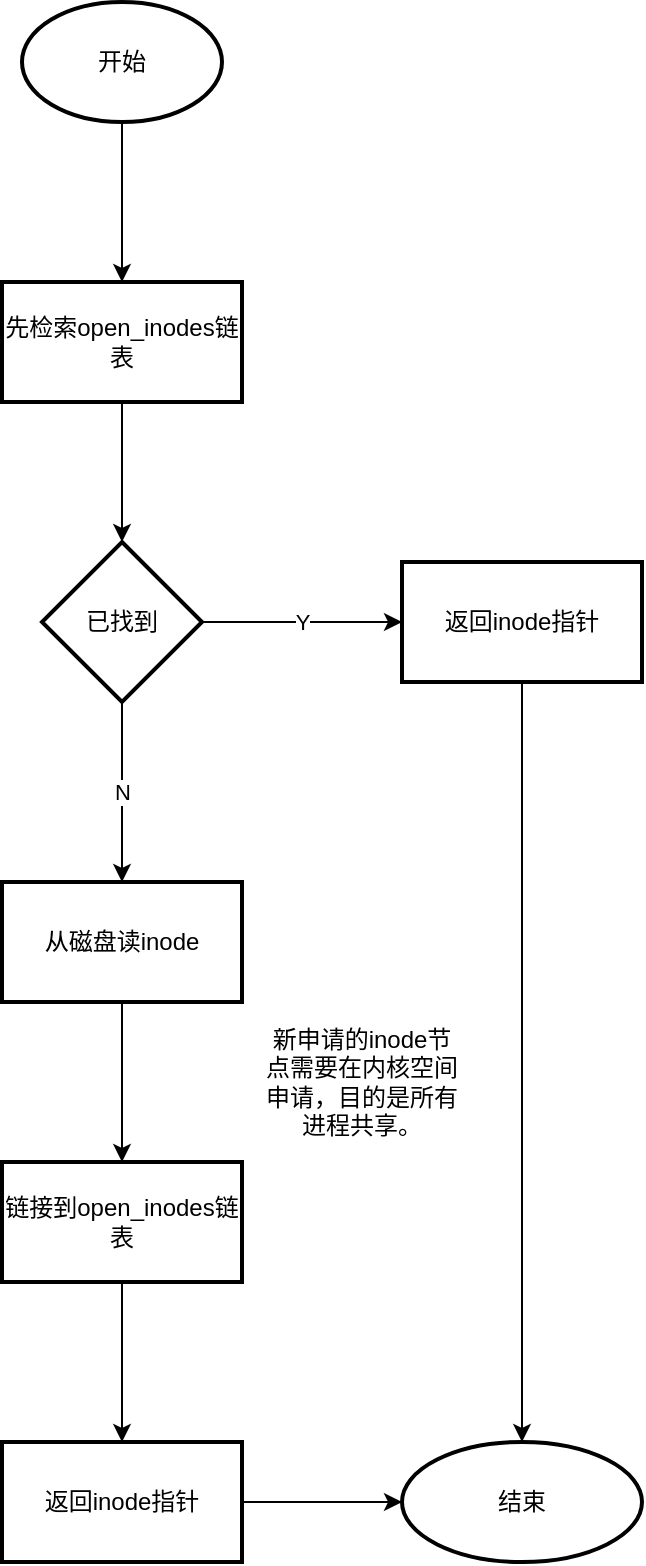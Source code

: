<mxfile>
    <diagram id="CMEOy8UuN6_TeFY04kTR" name="inode_open">
        <mxGraphModel dx="714" dy="567" grid="0" gridSize="10" guides="1" tooltips="1" connect="1" arrows="1" fold="1" page="1" pageScale="1" pageWidth="3300" pageHeight="4681" math="0" shadow="0">
            <root>
                <mxCell id="0"/>
                <mxCell id="1" parent="0"/>
                <mxCell id="2" value="" style="edgeStyle=none;html=1;" parent="1" source="3" target="5" edge="1">
                    <mxGeometry relative="1" as="geometry"/>
                </mxCell>
                <mxCell id="3" value="开始" style="strokeWidth=2;html=1;shape=mxgraph.flowchart.start_1;whiteSpace=wrap;" parent="1" vertex="1">
                    <mxGeometry x="100" y="30" width="100" height="60" as="geometry"/>
                </mxCell>
                <mxCell id="4" value="" style="edgeStyle=none;html=1;" parent="1" source="5" target="8" edge="1">
                    <mxGeometry relative="1" as="geometry"/>
                </mxCell>
                <mxCell id="5" value="先检索open_inodes链表" style="whiteSpace=wrap;html=1;strokeWidth=2;" parent="1" vertex="1">
                    <mxGeometry x="90" y="170" width="120" height="60" as="geometry"/>
                </mxCell>
                <mxCell id="6" value="Y" style="edgeStyle=none;html=1;" parent="1" source="8" target="10" edge="1">
                    <mxGeometry relative="1" as="geometry"/>
                </mxCell>
                <mxCell id="7" value="N" style="edgeStyle=none;html=1;" parent="1" source="8" target="12" edge="1">
                    <mxGeometry relative="1" as="geometry"/>
                </mxCell>
                <mxCell id="8" value="已找到" style="rhombus;whiteSpace=wrap;html=1;strokeWidth=2;" parent="1" vertex="1">
                    <mxGeometry x="110" y="300" width="80" height="80" as="geometry"/>
                </mxCell>
                <mxCell id="9" style="edgeStyle=none;html=1;" parent="1" source="10" target="17" edge="1">
                    <mxGeometry relative="1" as="geometry"/>
                </mxCell>
                <mxCell id="10" value="返回inode指针" style="whiteSpace=wrap;html=1;strokeWidth=2;" parent="1" vertex="1">
                    <mxGeometry x="290" y="310" width="120" height="60" as="geometry"/>
                </mxCell>
                <mxCell id="11" value="" style="edgeStyle=none;html=1;" parent="1" source="12" target="14" edge="1">
                    <mxGeometry relative="1" as="geometry"/>
                </mxCell>
                <mxCell id="12" value="从磁盘读inode" style="whiteSpace=wrap;html=1;strokeWidth=2;" parent="1" vertex="1">
                    <mxGeometry x="90" y="470" width="120" height="60" as="geometry"/>
                </mxCell>
                <mxCell id="13" value="" style="edgeStyle=none;html=1;" parent="1" source="14" target="16" edge="1">
                    <mxGeometry relative="1" as="geometry"/>
                </mxCell>
                <mxCell id="14" value="链接到open_inodes链表" style="whiteSpace=wrap;html=1;strokeWidth=2;" parent="1" vertex="1">
                    <mxGeometry x="90" y="610" width="120" height="60" as="geometry"/>
                </mxCell>
                <mxCell id="15" value="" style="edgeStyle=none;html=1;" parent="1" source="16" target="17" edge="1">
                    <mxGeometry relative="1" as="geometry"/>
                </mxCell>
                <mxCell id="16" value="返回inode指针" style="whiteSpace=wrap;html=1;strokeWidth=2;" parent="1" vertex="1">
                    <mxGeometry x="90" y="750" width="120" height="60" as="geometry"/>
                </mxCell>
                <mxCell id="17" value="结束" style="ellipse;whiteSpace=wrap;html=1;strokeWidth=2;" parent="1" vertex="1">
                    <mxGeometry x="290" y="750" width="120" height="60" as="geometry"/>
                </mxCell>
                <mxCell id="18" value="新申请的inode节点需要在内核空间申请，目的是所有进程共享。" style="text;html=1;strokeColor=none;fillColor=none;align=center;verticalAlign=middle;whiteSpace=wrap;rounded=0;" parent="1" vertex="1">
                    <mxGeometry x="220" y="490" width="100" height="160" as="geometry"/>
                </mxCell>
            </root>
        </mxGraphModel>
    </diagram>
    <diagram id="10CW3tefhIZZF5n-_TRo" name="inode_sync">
        <mxGraphModel dx="714" dy="567" grid="1" gridSize="10" guides="1" tooltips="1" connect="1" arrows="1" fold="1" page="1" pageScale="1" pageWidth="3300" pageHeight="4681" math="0" shadow="0">
            <root>
                <mxCell id="6rgz0jIkckmuSkoaB_ld-0"/>
                <mxCell id="6rgz0jIkckmuSkoaB_ld-1" parent="6rgz0jIkckmuSkoaB_ld-0"/>
                <mxCell id="6rgz0jIkckmuSkoaB_ld-2" value="" style="edgeStyle=none;html=1;" parent="6rgz0jIkckmuSkoaB_ld-1" source="6rgz0jIkckmuSkoaB_ld-3" target="6rgz0jIkckmuSkoaB_ld-6" edge="1">
                    <mxGeometry relative="1" as="geometry"/>
                </mxCell>
                <mxCell id="6rgz0jIkckmuSkoaB_ld-3" value="开始" style="strokeWidth=2;html=1;shape=mxgraph.flowchart.start_1;whiteSpace=wrap;" parent="6rgz0jIkckmuSkoaB_ld-1" vertex="1">
                    <mxGeometry x="90" y="80" width="100" height="60" as="geometry"/>
                </mxCell>
                <mxCell id="6rgz0jIkckmuSkoaB_ld-4" value="功能：将inode更新到分区的inode_table相应位置" style="text;html=1;strokeColor=none;fillColor=none;align=center;verticalAlign=middle;whiteSpace=wrap;rounded=0;" parent="6rgz0jIkckmuSkoaB_ld-1" vertex="1">
                    <mxGeometry x="80" y="30" width="380" height="30" as="geometry"/>
                </mxCell>
                <mxCell id="6rgz0jIkckmuSkoaB_ld-5" value="" style="edgeStyle=none;html=1;" parent="6rgz0jIkckmuSkoaB_ld-1" source="6rgz0jIkckmuSkoaB_ld-6" target="6rgz0jIkckmuSkoaB_ld-8" edge="1">
                    <mxGeometry relative="1" as="geometry"/>
                </mxCell>
                <mxCell id="6rgz0jIkckmuSkoaB_ld-6" value="定位inode位置" style="whiteSpace=wrap;html=1;strokeWidth=2;" parent="6rgz0jIkckmuSkoaB_ld-1" vertex="1">
                    <mxGeometry x="80" y="180" width="120" height="60" as="geometry"/>
                </mxCell>
                <mxCell id="6rgz0jIkckmuSkoaB_ld-7" value="" style="edgeStyle=none;html=1;" parent="6rgz0jIkckmuSkoaB_ld-1" source="6rgz0jIkckmuSkoaB_ld-8" target="6rgz0jIkckmuSkoaB_ld-11" edge="1">
                    <mxGeometry relative="1" as="geometry"/>
                </mxCell>
                <mxCell id="6rgz0jIkckmuSkoaB_ld-8" value="写入的inode部分成员要清零" style="whiteSpace=wrap;html=1;strokeWidth=2;" parent="6rgz0jIkckmuSkoaB_ld-1" vertex="1">
                    <mxGeometry x="80" y="280" width="120" height="60" as="geometry"/>
                </mxCell>
                <mxCell id="6rgz0jIkckmuSkoaB_ld-10" value="" style="edgeStyle=none;html=1;" parent="6rgz0jIkckmuSkoaB_ld-1" source="6rgz0jIkckmuSkoaB_ld-11" target="6rgz0jIkckmuSkoaB_ld-13" edge="1">
                    <mxGeometry relative="1" as="geometry"/>
                </mxCell>
                <mxCell id="6rgz0jIkckmuSkoaB_ld-11" value="读入inode所在扇区" style="whiteSpace=wrap;html=1;strokeWidth=2;" parent="6rgz0jIkckmuSkoaB_ld-1" vertex="1">
                    <mxGeometry x="80" y="380" width="120" height="60" as="geometry"/>
                </mxCell>
                <mxCell id="6rgz0jIkckmuSkoaB_ld-12" value="" style="edgeStyle=none;html=1;" parent="6rgz0jIkckmuSkoaB_ld-1" source="6rgz0jIkckmuSkoaB_ld-13" target="6rgz0jIkckmuSkoaB_ld-15" edge="1">
                    <mxGeometry relative="1" as="geometry"/>
                </mxCell>
                <mxCell id="6rgz0jIkckmuSkoaB_ld-13" value="修改数据" style="whiteSpace=wrap;html=1;strokeWidth=2;" parent="6rgz0jIkckmuSkoaB_ld-1" vertex="1">
                    <mxGeometry x="80" y="480" width="120" height="60" as="geometry"/>
                </mxCell>
                <mxCell id="6rgz0jIkckmuSkoaB_ld-14" value="" style="edgeStyle=none;html=1;" parent="6rgz0jIkckmuSkoaB_ld-1" source="6rgz0jIkckmuSkoaB_ld-15" target="6rgz0jIkckmuSkoaB_ld-16" edge="1">
                    <mxGeometry relative="1" as="geometry"/>
                </mxCell>
                <mxCell id="6rgz0jIkckmuSkoaB_ld-15" value="重新写回" style="whiteSpace=wrap;html=1;strokeWidth=2;" parent="6rgz0jIkckmuSkoaB_ld-1" vertex="1">
                    <mxGeometry x="80" y="580" width="120" height="60" as="geometry"/>
                </mxCell>
                <mxCell id="6rgz0jIkckmuSkoaB_ld-16" value="结束" style="ellipse;whiteSpace=wrap;html=1;strokeWidth=2;" parent="6rgz0jIkckmuSkoaB_ld-1" vertex="1">
                    <mxGeometry x="80" y="680" width="120" height="60" as="geometry"/>
                </mxCell>
            </root>
        </mxGraphModel>
    </diagram>
    <diagram id="E0sRRDDywEszPI604GjF" name="inode_release">
        <mxGraphModel dx="714" dy="5248" grid="0" gridSize="10" guides="1" tooltips="1" connect="1" arrows="1" fold="1" page="1" pageScale="1" pageWidth="3300" pageHeight="4681" math="0" shadow="0">
            <root>
                <mxCell id="FovIY36lLXxFzwl70lYe-0"/>
                <mxCell id="FovIY36lLXxFzwl70lYe-1" parent="FovIY36lLXxFzwl70lYe-0"/>
                <mxCell id="FovIY36lLXxFzwl70lYe-4" value="" style="edgeStyle=none;html=1;fontStyle=1" edge="1" parent="FovIY36lLXxFzwl70lYe-1" source="FovIY36lLXxFzwl70lYe-2" target="FovIY36lLXxFzwl70lYe-3">
                    <mxGeometry relative="1" as="geometry"/>
                </mxCell>
                <mxCell id="FovIY36lLXxFzwl70lYe-2" value="开始" style="strokeWidth=2;html=1;shape=mxgraph.flowchart.start_1;whiteSpace=wrap;fontStyle=1" vertex="1" parent="FovIY36lLXxFzwl70lYe-1">
                    <mxGeometry x="180" y="40" width="100" height="60" as="geometry"/>
                </mxCell>
                <mxCell id="FovIY36lLXxFzwl70lYe-7" value="" style="edgeStyle=none;html=1;fontStyle=1" edge="1" parent="FovIY36lLXxFzwl70lYe-1" source="FovIY36lLXxFzwl70lYe-3" target="FovIY36lLXxFzwl70lYe-6">
                    <mxGeometry relative="1" as="geometry"/>
                </mxCell>
                <mxCell id="FovIY36lLXxFzwl70lYe-3" value="获得目标inode指针" style="whiteSpace=wrap;html=1;strokeWidth=2;fontStyle=1" vertex="1" parent="FovIY36lLXxFzwl70lYe-1">
                    <mxGeometry x="170" y="130" width="120" height="60" as="geometry"/>
                </mxCell>
                <mxCell id="FovIY36lLXxFzwl70lYe-5" value="&#10;&#10;&lt;div style=&quot;color: rgb(51, 51, 51); background-color: rgb(245, 245, 245); font-family: consolas, &amp;quot;courier new&amp;quot;, monospace; font-weight: normal; font-size: 14px; line-height: 19px;&quot;&gt;&lt;div&gt;&lt;span style=&quot;color: #7a3e9d ; font-weight: bold&quot;&gt;int32_t&lt;/span&gt;&lt;span style=&quot;color: #333333&quot;&gt; &lt;/span&gt;&lt;span style=&quot;color: #aa3731 ; font-weight: bold&quot;&gt;inode_release&lt;/span&gt;&lt;span style=&quot;color: #777777&quot;&gt;(&lt;/span&gt;&lt;span style=&quot;color: #7a3e9d&quot;&gt;struct&lt;/span&gt;&lt;span style=&quot;color: #333333&quot;&gt; &lt;/span&gt;&lt;span style=&quot;color: #7a3e9d ; font-weight: bold&quot;&gt;partition&lt;/span&gt;&lt;span style=&quot;color: #333333&quot;&gt; &lt;/span&gt;&lt;span style=&quot;color: #777777&quot;&gt;*&lt;/span&gt;&lt;span style=&quot;color: #7a3e9d&quot;&gt;part&lt;/span&gt;&lt;span style=&quot;color: #777777&quot;&gt;,&lt;/span&gt;&lt;span style=&quot;color: #333333&quot;&gt; &lt;/span&gt;&lt;span style=&quot;color: #7a3e9d ; font-weight: bold&quot;&gt;uint32_t&lt;/span&gt;&lt;span style=&quot;color: #333333&quot;&gt; &lt;/span&gt;&lt;span style=&quot;color: #7a3e9d&quot;&gt;inode_no&lt;/span&gt;&lt;span style=&quot;color: #777777&quot;&gt;);&lt;/span&gt;&lt;/div&gt;&lt;/div&gt;&#10;&#10;" style="text;html=1;strokeColor=none;fillColor=none;align=center;verticalAlign=middle;whiteSpace=wrap;rounded=0;" vertex="1" parent="FovIY36lLXxFzwl70lYe-1">
                    <mxGeometry x="20" y="10" width="530" height="20" as="geometry"/>
                </mxCell>
                <mxCell id="FovIY36lLXxFzwl70lYe-9" value="" style="edgeStyle=none;html=1;fontStyle=1" edge="1" parent="FovIY36lLXxFzwl70lYe-1" source="FovIY36lLXxFzwl70lYe-6" target="FovIY36lLXxFzwl70lYe-8">
                    <mxGeometry relative="1" as="geometry"/>
                </mxCell>
                <mxCell id="FovIY36lLXxFzwl70lYe-6" value="回收block_bitmap的相应位(不必清空block)" style="whiteSpace=wrap;html=1;strokeWidth=2;fontStyle=1" vertex="1" parent="FovIY36lLXxFzwl70lYe-1">
                    <mxGeometry x="170" y="220" width="120" height="60" as="geometry"/>
                </mxCell>
                <mxCell id="FovIY36lLXxFzwl70lYe-11" value="" style="edgeStyle=none;html=1;fontStyle=1" edge="1" parent="FovIY36lLXxFzwl70lYe-1" source="FovIY36lLXxFzwl70lYe-8" target="FovIY36lLXxFzwl70lYe-10">
                    <mxGeometry relative="1" as="geometry"/>
                </mxCell>
                <mxCell id="FovIY36lLXxFzwl70lYe-8" value="清空inode_table的inode" style="whiteSpace=wrap;html=1;strokeWidth=2;fontStyle=1" vertex="1" parent="FovIY36lLXxFzwl70lYe-1">
                    <mxGeometry x="170" y="310" width="120" height="60" as="geometry"/>
                </mxCell>
                <mxCell id="FovIY36lLXxFzwl70lYe-13" value="" style="edgeStyle=none;html=1;fontStyle=1" edge="1" parent="FovIY36lLXxFzwl70lYe-1" source="FovIY36lLXxFzwl70lYe-10" target="FovIY36lLXxFzwl70lYe-12">
                    <mxGeometry relative="1" as="geometry"/>
                </mxCell>
                <mxCell id="FovIY36lLXxFzwl70lYe-10" value="回收inode_bitmap的相应位" style="whiteSpace=wrap;html=1;strokeWidth=2;fontStyle=1" vertex="1" parent="FovIY36lLXxFzwl70lYe-1">
                    <mxGeometry x="170" y="400" width="120" height="60" as="geometry"/>
                </mxCell>
                <mxCell id="FovIY36lLXxFzwl70lYe-12" value="结束" style="ellipse;whiteSpace=wrap;html=1;strokeWidth=2;fontStyle=1" vertex="1" parent="FovIY36lLXxFzwl70lYe-1">
                    <mxGeometry x="170" y="490" width="120" height="60" as="geometry"/>
                </mxCell>
            </root>
        </mxGraphModel>
    </diagram>
</mxfile>